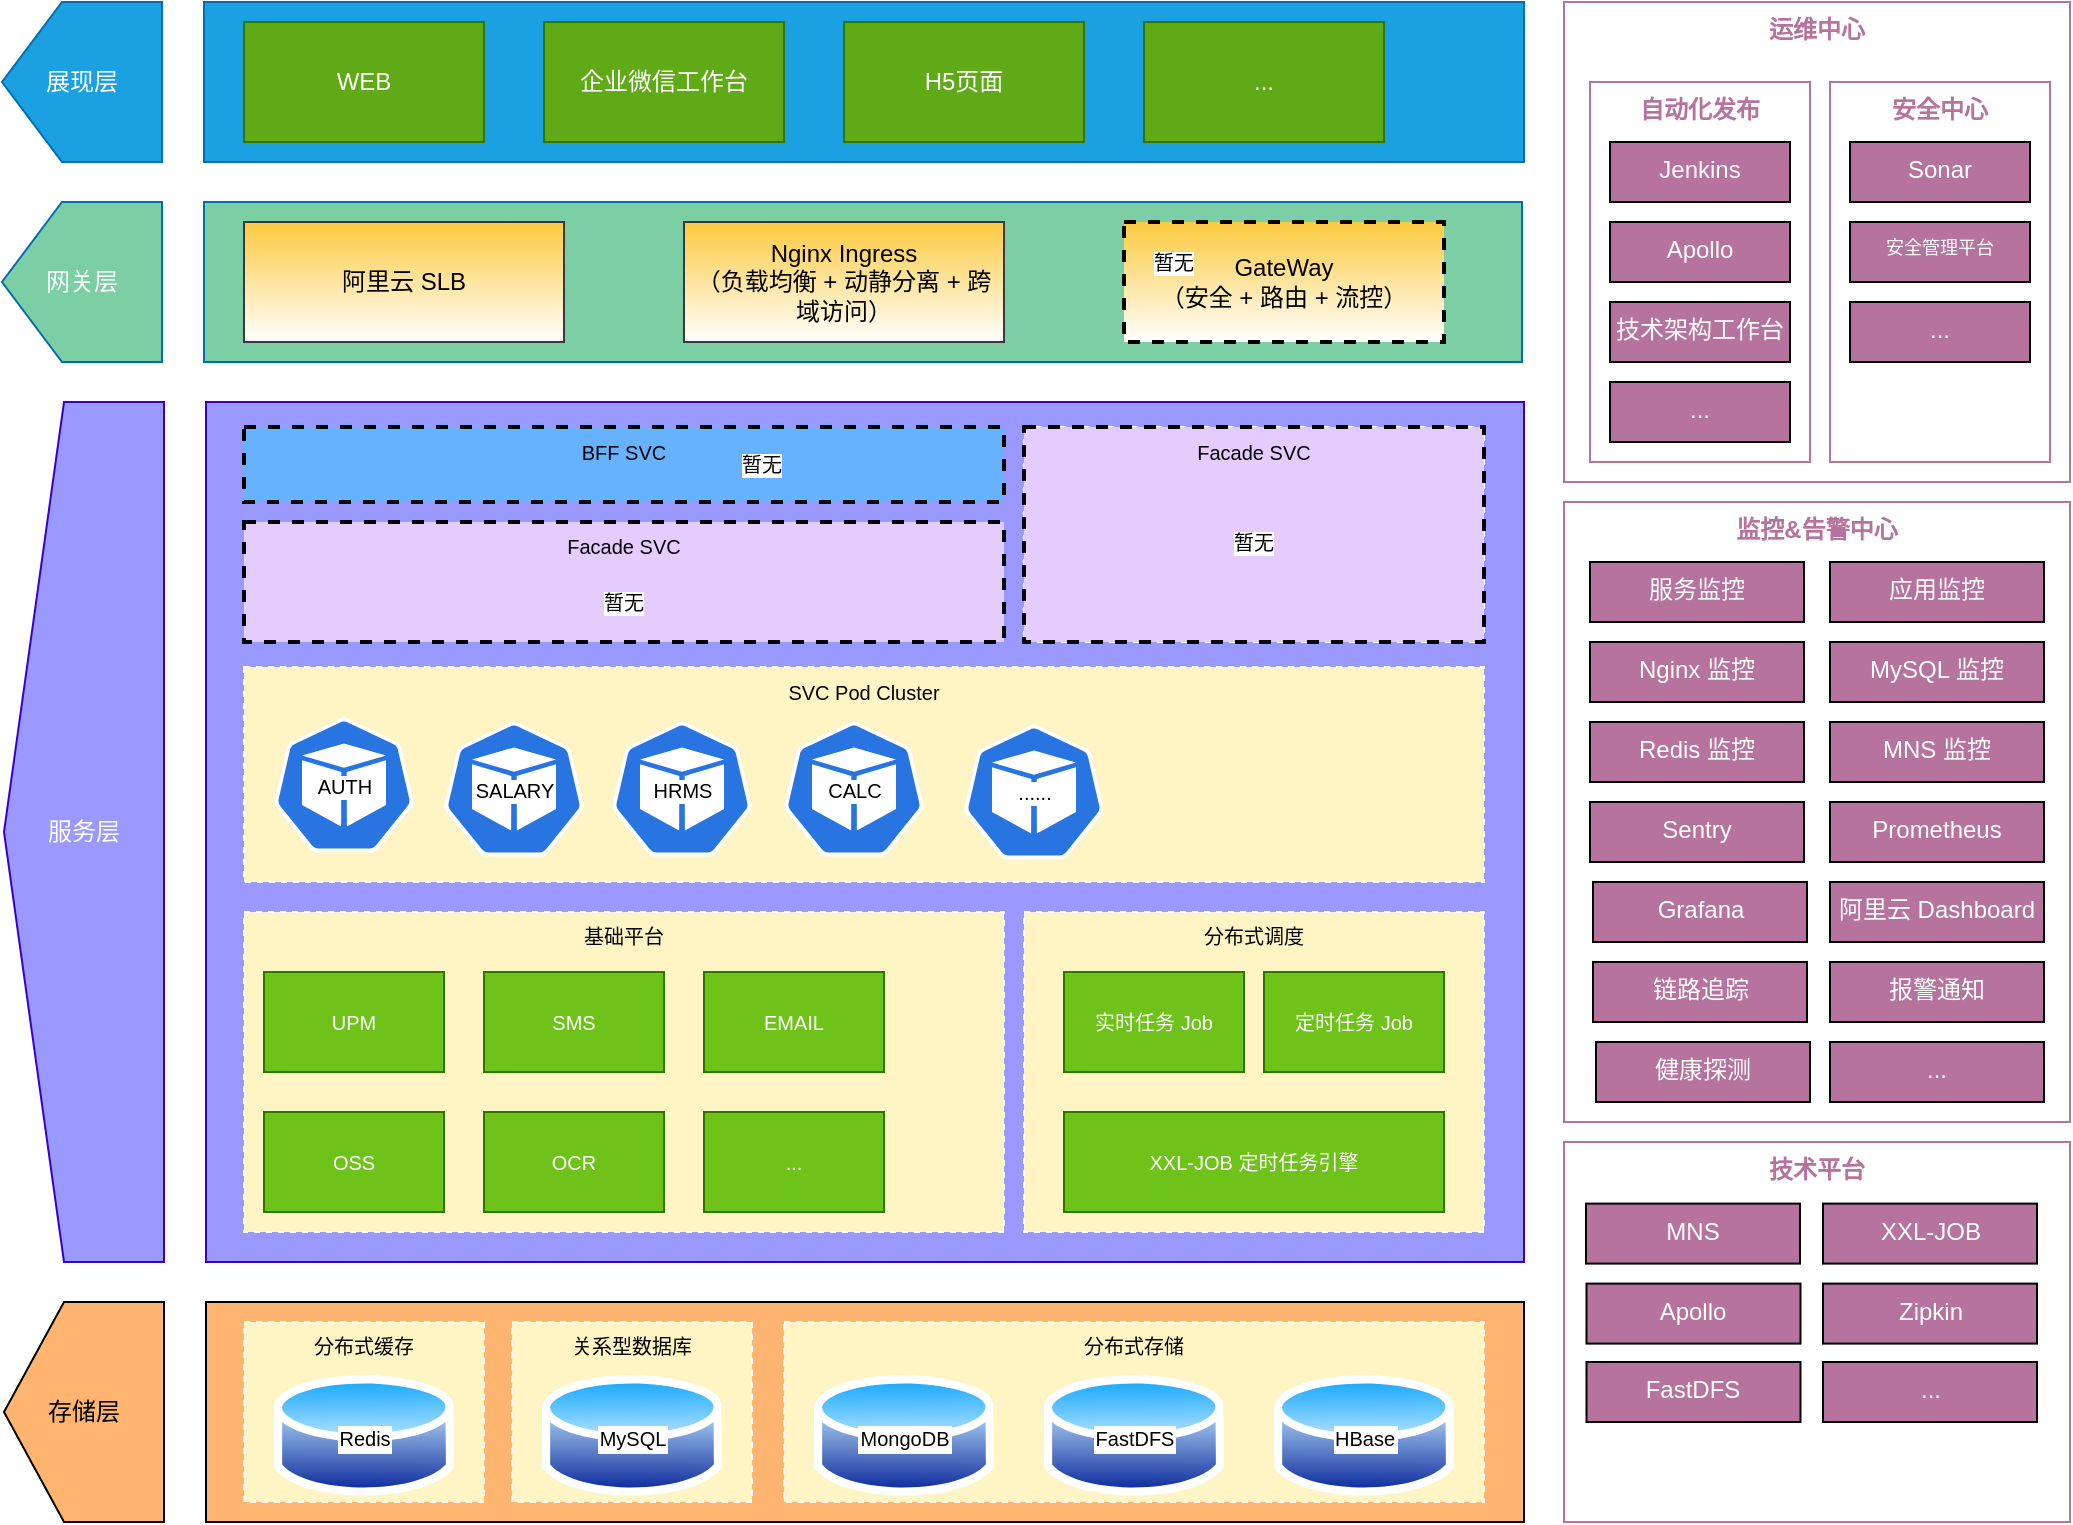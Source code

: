 <mxfile version="15.2.9" type="github">
  <diagram id="JZD_DajndVED-Qe1OCt6" name="第 1 页">
    <mxGraphModel dx="1186" dy="764" grid="1" gridSize="10" guides="1" tooltips="1" connect="1" arrows="1" fold="1" page="1" pageScale="1" pageWidth="827" pageHeight="1169" math="0" shadow="0">
      <root>
        <mxCell id="0" />
        <mxCell id="1" parent="0" />
        <mxCell id="UUgmTdBtR0KIAPF4Jde4-99" value="技术平台" style="rounded=0;whiteSpace=wrap;html=1;align=center;verticalAlign=top;direction=south;strokeColor=#B5739D;fontColor=#B5739D;fontStyle=1" vertex="1" parent="1">
          <mxGeometry x="820" y="610" width="253" height="190" as="geometry" />
        </mxCell>
        <mxCell id="UUgmTdBtR0KIAPF4Jde4-1" value="" style="rounded=0;whiteSpace=wrap;html=1;align=left;verticalAlign=top;fillColor=#1ba1e2;strokeColor=#006EAF;fontColor=#ffffff;" vertex="1" parent="1">
          <mxGeometry x="140" y="40" width="660" height="80" as="geometry" />
        </mxCell>
        <mxCell id="UUgmTdBtR0KIAPF4Jde4-2" value="WEB" style="rounded=0;whiteSpace=wrap;html=1;align=center;verticalAlign=middle;fillColor=#60a917;strokeColor=#2D7600;fontColor=#ffffff;" vertex="1" parent="1">
          <mxGeometry x="160" y="50" width="120" height="60" as="geometry" />
        </mxCell>
        <mxCell id="UUgmTdBtR0KIAPF4Jde4-3" value="企业微信工作台" style="rounded=0;whiteSpace=wrap;html=1;align=center;verticalAlign=middle;fillColor=#60a917;strokeColor=#2D7600;fontColor=#ffffff;" vertex="1" parent="1">
          <mxGeometry x="310" y="50" width="120" height="60" as="geometry" />
        </mxCell>
        <mxCell id="UUgmTdBtR0KIAPF4Jde4-4" value="H5页面" style="rounded=0;whiteSpace=wrap;html=1;align=center;verticalAlign=middle;fillColor=#60a917;strokeColor=#2D7600;fontColor=#ffffff;" vertex="1" parent="1">
          <mxGeometry x="460" y="50" width="120" height="60" as="geometry" />
        </mxCell>
        <mxCell id="UUgmTdBtR0KIAPF4Jde4-5" value="展现层" style="shape=offPageConnector;whiteSpace=wrap;html=1;align=center;verticalAlign=middle;direction=south;fillColor=#1ba1e2;strokeColor=#006EAF;fontColor=#ffffff;" vertex="1" parent="1">
          <mxGeometry x="39" y="40" width="80" height="80" as="geometry" />
        </mxCell>
        <mxCell id="UUgmTdBtR0KIAPF4Jde4-6" value="" style="rounded=0;whiteSpace=wrap;html=1;align=left;verticalAlign=top;fillColor=#7CCFA5;strokeColor=#006EAF;fontColor=#ffffff;" vertex="1" parent="1">
          <mxGeometry x="140" y="140" width="659" height="80" as="geometry" />
        </mxCell>
        <mxCell id="UUgmTdBtR0KIAPF4Jde4-7" value="网关层" style="shape=offPageConnector;whiteSpace=wrap;html=1;align=center;verticalAlign=middle;direction=south;fillColor=#7CCFA5;strokeColor=#006EAF;fontColor=#ffffff;" vertex="1" parent="1">
          <mxGeometry x="39" y="140" width="80" height="80" as="geometry" />
        </mxCell>
        <mxCell id="UUgmTdBtR0KIAPF4Jde4-13" value="&lt;div&gt;Nginx Ingress&lt;/div&gt;&lt;div&gt;（负载均衡 + 动静分离 + 跨域访问）&lt;/div&gt;" style="rounded=0;whiteSpace=wrap;html=1;align=center;verticalAlign=middle;fillColor=#FCCA3F;strokeColor=#36393d;gradientColor=#ffffff;" vertex="1" parent="1">
          <mxGeometry x="380" y="150" width="160" height="60" as="geometry" />
        </mxCell>
        <mxCell id="UUgmTdBtR0KIAPF4Jde4-15" value="" style="rounded=0;whiteSpace=wrap;html=1;align=left;verticalAlign=top;fillColor=#9999FF;strokeColor=#3700CC;fontColor=#ffffff;" vertex="1" parent="1">
          <mxGeometry x="141" y="240" width="659" height="430" as="geometry" />
        </mxCell>
        <mxCell id="UUgmTdBtR0KIAPF4Jde4-16" value="服务层" style="shape=offPageConnector;whiteSpace=wrap;html=1;align=center;verticalAlign=middle;direction=south;fillColor=#9999FF;strokeColor=#3700CC;fontColor=#ffffff;" vertex="1" parent="1">
          <mxGeometry x="40" y="240" width="80" height="430" as="geometry" />
        </mxCell>
        <mxCell id="UUgmTdBtR0KIAPF4Jde4-18" value="运维中心" style="rounded=0;whiteSpace=wrap;html=1;align=center;verticalAlign=top;direction=south;strokeColor=#B5739D;fontColor=#B5739D;fontStyle=1" vertex="1" parent="1">
          <mxGeometry x="820" y="40" width="253" height="240" as="geometry" />
        </mxCell>
        <mxCell id="UUgmTdBtR0KIAPF4Jde4-22" value="..." style="rounded=0;whiteSpace=wrap;html=1;align=center;verticalAlign=middle;fillColor=#60a917;strokeColor=#2D7600;fontColor=#ffffff;" vertex="1" parent="1">
          <mxGeometry x="610" y="50" width="120" height="60" as="geometry" />
        </mxCell>
        <mxCell id="UUgmTdBtR0KIAPF4Jde4-24" value="&lt;div&gt;阿里云 SLB&lt;/div&gt;" style="rounded=0;whiteSpace=wrap;html=1;align=center;verticalAlign=middle;fillColor=#FCCA3F;strokeColor=#36393d;gradientColor=#ffffff;" vertex="1" parent="1">
          <mxGeometry x="160" y="150" width="160" height="60" as="geometry" />
        </mxCell>
        <mxCell id="UUgmTdBtR0KIAPF4Jde4-25" value="&lt;div&gt;GateWay&lt;/div&gt;&lt;div&gt;（安全 + 路由 + 流控）&lt;/div&gt;" style="rounded=0;whiteSpace=wrap;html=1;align=center;verticalAlign=middle;fillColor=#FCCA3F;strokeColor=#000000;dashed=1;gradientColor=#ffffff;strokeWidth=2;" vertex="1" parent="1">
          <mxGeometry x="600" y="150" width="160" height="60" as="geometry" />
        </mxCell>
        <mxCell id="UUgmTdBtR0KIAPF4Jde4-26" value="自动化发布" style="rounded=0;whiteSpace=wrap;html=1;align=center;verticalAlign=top;direction=south;strokeColor=#B5739D;fontColor=#B5739D;fontStyle=1" vertex="1" parent="1">
          <mxGeometry x="833" y="80" width="110" height="190" as="geometry" />
        </mxCell>
        <mxCell id="UUgmTdBtR0KIAPF4Jde4-28" value="安全中心" style="rounded=0;whiteSpace=wrap;html=1;align=center;verticalAlign=top;direction=south;strokeColor=#B5739D;fontColor=#B5739D;fontStyle=1" vertex="1" parent="1">
          <mxGeometry x="953" y="80" width="110" height="190" as="geometry" />
        </mxCell>
        <mxCell id="UUgmTdBtR0KIAPF4Jde4-30" value="Jenkins" style="rounded=0;whiteSpace=wrap;html=1;fillColor=#B5739D;align=center;verticalAlign=top;fontColor=#FFFFFF;" vertex="1" parent="1">
          <mxGeometry x="843" y="110" width="90" height="30" as="geometry" />
        </mxCell>
        <mxCell id="UUgmTdBtR0KIAPF4Jde4-31" value="Apollo" style="rounded=0;whiteSpace=wrap;html=1;fillColor=#B5739D;align=center;verticalAlign=top;fontColor=#FFFFFF;" vertex="1" parent="1">
          <mxGeometry x="843" y="150" width="90" height="30" as="geometry" />
        </mxCell>
        <mxCell id="UUgmTdBtR0KIAPF4Jde4-32" value="..." style="rounded=0;whiteSpace=wrap;html=1;fillColor=#B5739D;align=center;verticalAlign=top;fontColor=#FFFFFF;" vertex="1" parent="1">
          <mxGeometry x="963" y="190" width="90" height="30" as="geometry" />
        </mxCell>
        <mxCell id="UUgmTdBtR0KIAPF4Jde4-33" value="技术架构工作台" style="rounded=0;whiteSpace=wrap;html=1;fillColor=#B5739D;align=center;verticalAlign=top;fontColor=#FFFFFF;" vertex="1" parent="1">
          <mxGeometry x="843" y="190" width="90" height="30" as="geometry" />
        </mxCell>
        <mxCell id="UUgmTdBtR0KIAPF4Jde4-34" value="Sonar" style="rounded=0;whiteSpace=wrap;html=1;fillColor=#B5739D;align=center;verticalAlign=top;fontColor=#FFFFFF;" vertex="1" parent="1">
          <mxGeometry x="963" y="110" width="90" height="30" as="geometry" />
        </mxCell>
        <mxCell id="UUgmTdBtR0KIAPF4Jde4-35" value="&lt;font style=&quot;font-size: 9px&quot;&gt;安全管理平台&lt;/font&gt;" style="rounded=0;whiteSpace=wrap;html=1;fillColor=#B5739D;align=center;verticalAlign=top;fontSize=10;fontColor=#FFFFFF;" vertex="1" parent="1">
          <mxGeometry x="963" y="150" width="90" height="30" as="geometry" />
        </mxCell>
        <mxCell id="UUgmTdBtR0KIAPF4Jde4-36" value="..." style="rounded=0;whiteSpace=wrap;html=1;fillColor=#B5739D;align=center;verticalAlign=top;fontColor=#FFFFFF;" vertex="1" parent="1">
          <mxGeometry x="843" y="230" width="90" height="30" as="geometry" />
        </mxCell>
        <mxCell id="UUgmTdBtR0KIAPF4Jde4-37" value="监控&amp;amp;告警中心" style="rounded=0;whiteSpace=wrap;html=1;align=center;verticalAlign=top;direction=south;strokeColor=#B5739D;fontColor=#B5739D;fontStyle=1" vertex="1" parent="1">
          <mxGeometry x="820" y="290" width="253" height="310" as="geometry" />
        </mxCell>
        <mxCell id="UUgmTdBtR0KIAPF4Jde4-38" value="服务监控" style="rounded=0;whiteSpace=wrap;html=1;fillColor=#B5739D;align=center;verticalAlign=top;fontColor=#FFFFFF;" vertex="1" parent="1">
          <mxGeometry x="833" y="320" width="107" height="30" as="geometry" />
        </mxCell>
        <mxCell id="UUgmTdBtR0KIAPF4Jde4-40" value="应用监控" style="rounded=0;whiteSpace=wrap;html=1;fillColor=#B5739D;align=center;verticalAlign=top;fontColor=#FFFFFF;" vertex="1" parent="1">
          <mxGeometry x="953" y="320" width="107" height="30" as="geometry" />
        </mxCell>
        <mxCell id="UUgmTdBtR0KIAPF4Jde4-41" value="Nginx 监控" style="rounded=0;whiteSpace=wrap;html=1;fillColor=#B5739D;align=center;verticalAlign=top;fontColor=#FFFFFF;" vertex="1" parent="1">
          <mxGeometry x="833" y="360" width="107" height="30" as="geometry" />
        </mxCell>
        <mxCell id="UUgmTdBtR0KIAPF4Jde4-42" value="MySQL 监控" style="rounded=0;whiteSpace=wrap;html=1;fillColor=#B5739D;align=center;verticalAlign=top;fontColor=#FFFFFF;" vertex="1" parent="1">
          <mxGeometry x="953" y="360" width="107" height="30" as="geometry" />
        </mxCell>
        <mxCell id="UUgmTdBtR0KIAPF4Jde4-43" value="Redis 监控" style="rounded=0;whiteSpace=wrap;html=1;fillColor=#B5739D;align=center;verticalAlign=top;fontColor=#FFFFFF;" vertex="1" parent="1">
          <mxGeometry x="833" y="400" width="107" height="30" as="geometry" />
        </mxCell>
        <mxCell id="UUgmTdBtR0KIAPF4Jde4-44" value="MNS 监控" style="rounded=0;whiteSpace=wrap;html=1;fillColor=#B5739D;align=center;verticalAlign=top;fontColor=#FFFFFF;" vertex="1" parent="1">
          <mxGeometry x="953" y="400" width="107" height="30" as="geometry" />
        </mxCell>
        <mxCell id="UUgmTdBtR0KIAPF4Jde4-45" value="健康探测" style="rounded=0;whiteSpace=wrap;html=1;fillColor=#B5739D;align=center;verticalAlign=top;fontColor=#FFFFFF;" vertex="1" parent="1">
          <mxGeometry x="836" y="560" width="107" height="30" as="geometry" />
        </mxCell>
        <mxCell id="UUgmTdBtR0KIAPF4Jde4-46" value="报警通知" style="rounded=0;whiteSpace=wrap;html=1;fillColor=#B5739D;align=center;verticalAlign=top;fontColor=#FFFFFF;" vertex="1" parent="1">
          <mxGeometry x="953" y="520" width="107" height="30" as="geometry" />
        </mxCell>
        <mxCell id="UUgmTdBtR0KIAPF4Jde4-47" value="链路追踪" style="rounded=0;whiteSpace=wrap;html=1;fillColor=#B5739D;align=center;verticalAlign=top;fontColor=#FFFFFF;" vertex="1" parent="1">
          <mxGeometry x="834.5" y="520" width="107" height="30" as="geometry" />
        </mxCell>
        <mxCell id="UUgmTdBtR0KIAPF4Jde4-49" value="Sentry" style="rounded=0;whiteSpace=wrap;html=1;fillColor=#B5739D;align=center;verticalAlign=top;fontColor=#FFFFFF;" vertex="1" parent="1">
          <mxGeometry x="833" y="440" width="107" height="30" as="geometry" />
        </mxCell>
        <mxCell id="UUgmTdBtR0KIAPF4Jde4-50" value="Prometheus" style="rounded=0;whiteSpace=wrap;html=1;fillColor=#B5739D;align=center;verticalAlign=top;fontColor=#FFFFFF;" vertex="1" parent="1">
          <mxGeometry x="953" y="440" width="107" height="30" as="geometry" />
        </mxCell>
        <mxCell id="UUgmTdBtR0KIAPF4Jde4-51" value="Grafana" style="rounded=0;whiteSpace=wrap;html=1;fillColor=#B5739D;align=center;verticalAlign=top;fontColor=#FFFFFF;" vertex="1" parent="1">
          <mxGeometry x="834.5" y="480" width="107" height="30" as="geometry" />
        </mxCell>
        <mxCell id="UUgmTdBtR0KIAPF4Jde4-52" value="阿里云 Dashboard" style="rounded=0;whiteSpace=wrap;html=1;fillColor=#B5739D;align=center;verticalAlign=top;fontColor=#FFFFFF;" vertex="1" parent="1">
          <mxGeometry x="953" y="480" width="107" height="30" as="geometry" />
        </mxCell>
        <mxCell id="UUgmTdBtR0KIAPF4Jde4-53" value="..." style="rounded=0;whiteSpace=wrap;html=1;fillColor=#B5739D;align=center;verticalAlign=top;fontColor=#FFFFFF;" vertex="1" parent="1">
          <mxGeometry x="953" y="560" width="107" height="30" as="geometry" />
        </mxCell>
        <mxCell id="UUgmTdBtR0KIAPF4Jde4-54" value="SVC Pod Cluster" style="rounded=0;whiteSpace=wrap;html=1;dashed=1;fontSize=10;fontColor=#000000;strokeColor=#FFFFFF;fillColor=#FFF4C3;align=center;verticalAlign=top;" vertex="1" parent="1">
          <mxGeometry x="160" y="372.5" width="620" height="107.5" as="geometry" />
        </mxCell>
        <mxCell id="UUgmTdBtR0KIAPF4Jde4-60" value="分布式调度" style="rounded=0;whiteSpace=wrap;html=1;dashed=1;fontSize=10;fontColor=#000000;strokeColor=#FFFFFF;fillColor=#FFF4C3;align=center;verticalAlign=top;" vertex="1" parent="1">
          <mxGeometry x="550" y="495" width="230" height="160" as="geometry" />
        </mxCell>
        <mxCell id="UUgmTdBtR0KIAPF4Jde4-61" value="实时任务 Job" style="rounded=0;whiteSpace=wrap;html=1;fontSize=10;strokeColor=#2D7600;fillColor=#6EC21A;align=center;verticalAlign=middle;fontColor=#ffffff;" vertex="1" parent="1">
          <mxGeometry x="570" y="525" width="90" height="50" as="geometry" />
        </mxCell>
        <mxCell id="UUgmTdBtR0KIAPF4Jde4-62" value="定时任务 Job" style="rounded=0;whiteSpace=wrap;html=1;fontSize=10;strokeColor=#2D7600;fillColor=#6EC21A;align=center;verticalAlign=middle;fontColor=#ffffff;" vertex="1" parent="1">
          <mxGeometry x="670" y="525" width="90" height="50" as="geometry" />
        </mxCell>
        <mxCell id="UUgmTdBtR0KIAPF4Jde4-63" value="基础平台" style="rounded=0;whiteSpace=wrap;html=1;dashed=1;fontSize=10;fontColor=#000000;strokeColor=#FFFFFF;fillColor=#FFF4C3;align=center;verticalAlign=top;" vertex="1" parent="1">
          <mxGeometry x="160" y="495" width="380" height="160" as="geometry" />
        </mxCell>
        <mxCell id="UUgmTdBtR0KIAPF4Jde4-64" value="UPM" style="rounded=0;whiteSpace=wrap;html=1;fontSize=10;strokeColor=#2D7600;fillColor=#6EC21A;align=center;verticalAlign=middle;fontColor=#ffffff;" vertex="1" parent="1">
          <mxGeometry x="170" y="525" width="90" height="50" as="geometry" />
        </mxCell>
        <mxCell id="UUgmTdBtR0KIAPF4Jde4-65" value="SMS" style="rounded=0;whiteSpace=wrap;html=1;fontSize=10;strokeColor=#2D7600;fillColor=#6EC21A;align=center;verticalAlign=middle;fontColor=#ffffff;" vertex="1" parent="1">
          <mxGeometry x="280" y="525" width="90" height="50" as="geometry" />
        </mxCell>
        <mxCell id="UUgmTdBtR0KIAPF4Jde4-66" value="EMAIL" style="rounded=0;whiteSpace=wrap;html=1;fontSize=10;strokeColor=#2D7600;fillColor=#6EC21A;align=center;verticalAlign=middle;fontColor=#ffffff;" vertex="1" parent="1">
          <mxGeometry x="390" y="525" width="90" height="50" as="geometry" />
        </mxCell>
        <mxCell id="UUgmTdBtR0KIAPF4Jde4-67" value="OSS" style="rounded=0;whiteSpace=wrap;html=1;fontSize=10;strokeColor=#2D7600;fillColor=#6EC21A;align=center;verticalAlign=middle;fontColor=#ffffff;" vertex="1" parent="1">
          <mxGeometry x="170" y="595" width="90" height="50" as="geometry" />
        </mxCell>
        <mxCell id="UUgmTdBtR0KIAPF4Jde4-73" value="MNS" style="rounded=0;whiteSpace=wrap;html=1;fillColor=#B5739D;align=center;verticalAlign=top;fontColor=#FFFFFF;" vertex="1" parent="1">
          <mxGeometry x="831" y="640.8" width="107" height="30" as="geometry" />
        </mxCell>
        <mxCell id="UUgmTdBtR0KIAPF4Jde4-74" value="XXL-JOB" style="rounded=0;whiteSpace=wrap;html=1;fillColor=#B5739D;align=center;verticalAlign=top;fontColor=#FFFFFF;" vertex="1" parent="1">
          <mxGeometry x="949.5" y="640.8" width="107" height="30" as="geometry" />
        </mxCell>
        <mxCell id="UUgmTdBtR0KIAPF4Jde4-75" value="FastDFS" style="rounded=0;whiteSpace=wrap;html=1;fillColor=#B5739D;align=center;verticalAlign=top;fontColor=#FFFFFF;" vertex="1" parent="1">
          <mxGeometry x="831.25" y="720" width="107" height="30" as="geometry" />
        </mxCell>
        <mxCell id="UUgmTdBtR0KIAPF4Jde4-78" value="" style="rounded=0;whiteSpace=wrap;html=1;align=left;verticalAlign=top;fillColor=#FFB570;" vertex="1" parent="1">
          <mxGeometry x="141" y="690" width="659" height="110" as="geometry" />
        </mxCell>
        <mxCell id="UUgmTdBtR0KIAPF4Jde4-79" value="存储层" style="shape=offPageConnector;whiteSpace=wrap;html=1;align=center;verticalAlign=middle;direction=south;fillColor=#FFB570;" vertex="1" parent="1">
          <mxGeometry x="40" y="690" width="80" height="110" as="geometry" />
        </mxCell>
        <mxCell id="UUgmTdBtR0KIAPF4Jde4-82" value="分布式缓存" style="rounded=0;whiteSpace=wrap;html=1;dashed=1;fontSize=10;fontColor=#000000;strokeColor=#FFFFFF;fillColor=#FFF4C3;align=center;verticalAlign=top;" vertex="1" parent="1">
          <mxGeometry x="160" y="700" width="120" height="90" as="geometry" />
        </mxCell>
        <mxCell id="UUgmTdBtR0KIAPF4Jde4-84" value="Redis" style="aspect=fixed;perimeter=ellipsePerimeter;html=1;align=center;shadow=0;dashed=0;spacingTop=3;image;image=img/lib/active_directory/database.svg;fontSize=10;fontColor=#000000;strokeColor=#FFFFFF;fillColor=#FFF4C3;verticalAlign=middle;labelPosition=center;verticalLabelPosition=middle;labelBackgroundColor=default;labelBorderColor=#FFFFFF;imageBackground=none;sketch=0;imageAspect=1;allowArrows=0;cloneable=1;noLabel=0;portConstraintRotation=0;expand=1;editable=0;" vertex="1" parent="1">
          <mxGeometry x="175" y="723.4" width="90" height="66.6" as="geometry" />
        </mxCell>
        <mxCell id="UUgmTdBtR0KIAPF4Jde4-85" value="关系型数据库" style="rounded=0;whiteSpace=wrap;html=1;dashed=1;fontSize=10;fontColor=#000000;strokeColor=#FFFFFF;fillColor=#FFF4C3;align=center;verticalAlign=top;" vertex="1" parent="1">
          <mxGeometry x="294" y="700" width="120" height="90" as="geometry" />
        </mxCell>
        <mxCell id="UUgmTdBtR0KIAPF4Jde4-86" value="MySQL" style="aspect=fixed;perimeter=ellipsePerimeter;html=1;align=center;shadow=0;dashed=0;spacingTop=3;image;image=img/lib/active_directory/database.svg;fontSize=10;fontColor=#000000;strokeColor=#FFFFFF;fillColor=#FFF4C3;verticalAlign=middle;labelPosition=center;verticalLabelPosition=middle;labelBackgroundColor=default;labelBorderColor=#FFFFFF;imageBackground=none;imageAspect=1;allowArrows=0;cloneable=1;noLabel=0;portConstraintRotation=0;expand=1;editable=0;" vertex="1" parent="1">
          <mxGeometry x="309" y="723.4" width="90" height="66.6" as="geometry" />
        </mxCell>
        <mxCell id="UUgmTdBtR0KIAPF4Jde4-87" value="分布式存储" style="rounded=0;whiteSpace=wrap;html=1;dashed=1;fontSize=10;fontColor=#000000;strokeColor=#FFFFFF;fillColor=#FFF4C3;align=center;verticalAlign=top;" vertex="1" parent="1">
          <mxGeometry x="430" y="700" width="350" height="90" as="geometry" />
        </mxCell>
        <mxCell id="UUgmTdBtR0KIAPF4Jde4-88" value="MongoDB" style="aspect=fixed;perimeter=ellipsePerimeter;html=1;align=center;shadow=0;dashed=0;spacingTop=3;image;image=img/lib/active_directory/database.svg;fontSize=10;fontColor=#000000;strokeColor=#FFFFFF;fillColor=#FFF4C3;verticalAlign=middle;labelPosition=center;verticalLabelPosition=middle;labelBackgroundColor=default;labelBorderColor=#FFFFFF;imageBackground=none;imageAspect=1;allowArrows=0;cloneable=1;noLabel=0;portConstraintRotation=0;expand=1;editable=0;" vertex="1" parent="1">
          <mxGeometry x="445" y="723.4" width="90" height="66.6" as="geometry" />
        </mxCell>
        <mxCell id="UUgmTdBtR0KIAPF4Jde4-89" value="FastDFS" style="aspect=fixed;perimeter=ellipsePerimeter;html=1;align=center;shadow=0;dashed=0;spacingTop=3;image;image=img/lib/active_directory/database.svg;fontSize=10;fontColor=#000000;strokeColor=#FFFFFF;fillColor=#FFF4C3;verticalAlign=middle;labelPosition=center;verticalLabelPosition=middle;labelBackgroundColor=default;labelBorderColor=#FFFFFF;imageBackground=none;imageAspect=1;allowArrows=0;cloneable=1;noLabel=0;portConstraintRotation=0;expand=1;editable=0;" vertex="1" parent="1">
          <mxGeometry x="560" y="723.4" width="90" height="66.6" as="geometry" />
        </mxCell>
        <mxCell id="UUgmTdBtR0KIAPF4Jde4-91" value="HBase" style="aspect=fixed;perimeter=ellipsePerimeter;html=1;align=center;shadow=0;dashed=0;spacingTop=3;image;image=img/lib/active_directory/database.svg;fontSize=10;fontColor=#000000;strokeColor=#FFFFFF;fillColor=#FFF4C3;verticalAlign=middle;labelPosition=center;verticalLabelPosition=middle;labelBackgroundColor=default;labelBorderColor=#FFFFFF;imageBackground=none;imageAspect=1;allowArrows=0;cloneable=1;noLabel=0;portConstraintRotation=0;expand=1;editable=0;" vertex="1" parent="1">
          <mxGeometry x="675" y="723.4" width="90" height="66.6" as="geometry" />
        </mxCell>
        <mxCell id="UUgmTdBtR0KIAPF4Jde4-95" value="Apollo" style="rounded=0;whiteSpace=wrap;html=1;fillColor=#B5739D;align=center;verticalAlign=top;fontColor=#FFFFFF;" vertex="1" parent="1">
          <mxGeometry x="831.25" y="680.8" width="107" height="30" as="geometry" />
        </mxCell>
        <mxCell id="UUgmTdBtR0KIAPF4Jde4-97" value="..." style="rounded=0;whiteSpace=wrap;html=1;fillColor=#B5739D;align=center;verticalAlign=top;fontColor=#FFFFFF;" vertex="1" parent="1">
          <mxGeometry x="949.5" y="720" width="107" height="30" as="geometry" />
        </mxCell>
        <mxCell id="UUgmTdBtR0KIAPF4Jde4-98" value="Zipkin" style="rounded=0;whiteSpace=wrap;html=1;fillColor=#B5739D;align=center;verticalAlign=top;fontColor=#FFFFFF;" vertex="1" parent="1">
          <mxGeometry x="949.5" y="680.8" width="107" height="30" as="geometry" />
        </mxCell>
        <mxCell id="UUgmTdBtR0KIAPF4Jde4-103" value="OCR" style="rounded=0;whiteSpace=wrap;html=1;fontSize=10;strokeColor=#2D7600;fillColor=#6EC21A;align=center;verticalAlign=middle;fontColor=#ffffff;" vertex="1" parent="1">
          <mxGeometry x="280" y="595" width="90" height="50" as="geometry" />
        </mxCell>
        <mxCell id="UUgmTdBtR0KIAPF4Jde4-104" value="..." style="rounded=0;whiteSpace=wrap;html=1;fontSize=10;strokeColor=#2D7600;fillColor=#6EC21A;align=center;verticalAlign=middle;fontColor=#ffffff;" vertex="1" parent="1">
          <mxGeometry x="390" y="595" width="90" height="50" as="geometry" />
        </mxCell>
        <mxCell id="UUgmTdBtR0KIAPF4Jde4-110" value="AUTH" style="sketch=0;html=1;dashed=0;whitespace=wrap;fillColor=#2875E2;strokeColor=#ffffff;points=[[0.005,0.63,0],[0.1,0.2,0],[0.9,0.2,0],[0.5,0,0],[0.995,0.63,0],[0.72,0.99,0],[0.5,1,0],[0.28,0.99,0]];shape=mxgraph.kubernetes.icon;prIcon=pod;shadow=0;labelBackgroundColor=default;fontSize=10;" vertex="1" parent="1">
          <mxGeometry x="175" y="392.5" width="70" height="78" as="geometry" />
        </mxCell>
        <mxCell id="UUgmTdBtR0KIAPF4Jde4-113" value="SALARY" style="sketch=0;html=1;dashed=0;whitespace=wrap;fillColor=#2875E2;strokeColor=#ffffff;points=[[0.005,0.63,0],[0.1,0.2,0],[0.9,0.2,0],[0.5,0,0],[0.995,0.63,0],[0.72,0.99,0],[0.5,1,0],[0.28,0.99,0]];shape=mxgraph.kubernetes.icon;prIcon=pod;shadow=0;labelBackgroundColor=default;fontSize=10;" vertex="1" parent="1">
          <mxGeometry x="260" y="394.5" width="70" height="78" as="geometry" />
        </mxCell>
        <mxCell id="UUgmTdBtR0KIAPF4Jde4-114" value="HRMS" style="sketch=0;html=1;dashed=0;whitespace=wrap;fillColor=#2875E2;strokeColor=#ffffff;points=[[0.005,0.63,0],[0.1,0.2,0],[0.9,0.2,0],[0.5,0,0],[0.995,0.63,0],[0.72,0.99,0],[0.5,1,0],[0.28,0.99,0]];shape=mxgraph.kubernetes.icon;prIcon=pod;shadow=0;labelBackgroundColor=default;fontSize=10;" vertex="1" parent="1">
          <mxGeometry x="344" y="394.5" width="70" height="78" as="geometry" />
        </mxCell>
        <mxCell id="UUgmTdBtR0KIAPF4Jde4-115" value="CALC" style="sketch=0;html=1;dashed=0;whitespace=wrap;fillColor=#2875E2;strokeColor=#ffffff;points=[[0.005,0.63,0],[0.1,0.2,0],[0.9,0.2,0],[0.5,0,0],[0.995,0.63,0],[0.72,0.99,0],[0.5,1,0],[0.28,0.99,0]];shape=mxgraph.kubernetes.icon;prIcon=pod;shadow=0;labelBackgroundColor=default;fontSize=10;" vertex="1" parent="1">
          <mxGeometry x="430" y="394.5" width="70" height="78" as="geometry" />
        </mxCell>
        <mxCell id="UUgmTdBtR0KIAPF4Jde4-119" value="XXL-JOB 定时任务引擎" style="rounded=0;whiteSpace=wrap;html=1;fontSize=10;strokeColor=#2D7600;fillColor=#6EC21A;align=center;verticalAlign=middle;fontColor=#ffffff;" vertex="1" parent="1">
          <mxGeometry x="570" y="595" width="190" height="50" as="geometry" />
        </mxCell>
        <mxCell id="UUgmTdBtR0KIAPF4Jde4-121" value="......" style="sketch=0;html=1;dashed=0;whitespace=wrap;fillColor=#2875E2;strokeColor=#ffffff;points=[[0.005,0.63,0],[0.1,0.2,0],[0.9,0.2,0],[0.5,0,0],[0.995,0.63,0],[0.72,0.99,0],[0.5,1,0],[0.28,0.99,0]];shape=mxgraph.kubernetes.icon;prIcon=pod;shadow=0;labelBackgroundColor=default;fontSize=10;" vertex="1" parent="1">
          <mxGeometry x="520" y="396" width="70" height="78" as="geometry" />
        </mxCell>
        <mxCell id="UUgmTdBtR0KIAPF4Jde4-122" value="BFF SVC" style="rounded=0;whiteSpace=wrap;html=1;dashed=1;fontSize=10;fontColor=#000000;strokeColor=#000000;fillColor=#66B2FF;align=center;verticalAlign=top;strokeWidth=2;" vertex="1" parent="1">
          <mxGeometry x="160" y="252.5" width="380" height="37.5" as="geometry" />
        </mxCell>
        <mxCell id="UUgmTdBtR0KIAPF4Jde4-123" value="Facade SVC" style="rounded=0;whiteSpace=wrap;html=1;dashed=1;fontSize=10;fontColor=#000000;strokeColor=#FFFFFF;fillColor=#FFF4C3;align=center;verticalAlign=top;" vertex="1" parent="1">
          <mxGeometry x="550" y="252.5" width="230" height="107.5" as="geometry" />
        </mxCell>
        <mxCell id="UUgmTdBtR0KIAPF4Jde4-125" value="Facade SVC" style="rounded=0;whiteSpace=wrap;html=1;dashed=1;fontSize=10;fontColor=#000000;strokeColor=#000000;fillColor=#E5CCFF;align=center;verticalAlign=top;strokeWidth=2;" vertex="1" parent="1">
          <mxGeometry x="550" y="252.5" width="230" height="107.5" as="geometry" />
        </mxCell>
        <mxCell id="UUgmTdBtR0KIAPF4Jde4-126" value="Facade SVC" style="rounded=0;whiteSpace=wrap;html=1;dashed=1;fontSize=10;fontColor=#000000;strokeColor=#000000;fillColor=#E5CCFF;align=center;verticalAlign=top;strokeWidth=2;" vertex="1" parent="1">
          <mxGeometry x="160" y="300" width="380" height="60" as="geometry" />
        </mxCell>
        <mxCell id="UUgmTdBtR0KIAPF4Jde4-130" value="暂无" style="text;html=1;strokeColor=none;fillColor=none;align=center;verticalAlign=middle;whiteSpace=wrap;rounded=0;shadow=0;dashed=0;labelBackgroundColor=default;fontSize=10;" vertex="1" parent="1">
          <mxGeometry x="645" y="300" width="40" height="20" as="geometry" />
        </mxCell>
        <mxCell id="UUgmTdBtR0KIAPF4Jde4-131" value="暂无" style="text;html=1;strokeColor=none;fillColor=none;align=center;verticalAlign=middle;whiteSpace=wrap;rounded=0;shadow=0;dashed=0;labelBackgroundColor=default;fontSize=10;" vertex="1" parent="1">
          <mxGeometry x="330" y="330" width="40" height="20" as="geometry" />
        </mxCell>
        <mxCell id="UUgmTdBtR0KIAPF4Jde4-132" value="暂无" style="text;html=1;strokeColor=none;fillColor=none;align=center;verticalAlign=middle;whiteSpace=wrap;rounded=0;shadow=0;dashed=0;labelBackgroundColor=default;fontSize=10;" vertex="1" parent="1">
          <mxGeometry x="399" y="261.25" width="40" height="20" as="geometry" />
        </mxCell>
        <mxCell id="UUgmTdBtR0KIAPF4Jde4-133" value="暂无" style="text;html=1;strokeColor=none;fillColor=none;align=center;verticalAlign=middle;whiteSpace=wrap;rounded=0;shadow=0;dashed=0;labelBackgroundColor=default;fontSize=10;" vertex="1" parent="1">
          <mxGeometry x="605" y="160" width="40" height="20" as="geometry" />
        </mxCell>
      </root>
    </mxGraphModel>
  </diagram>
</mxfile>
